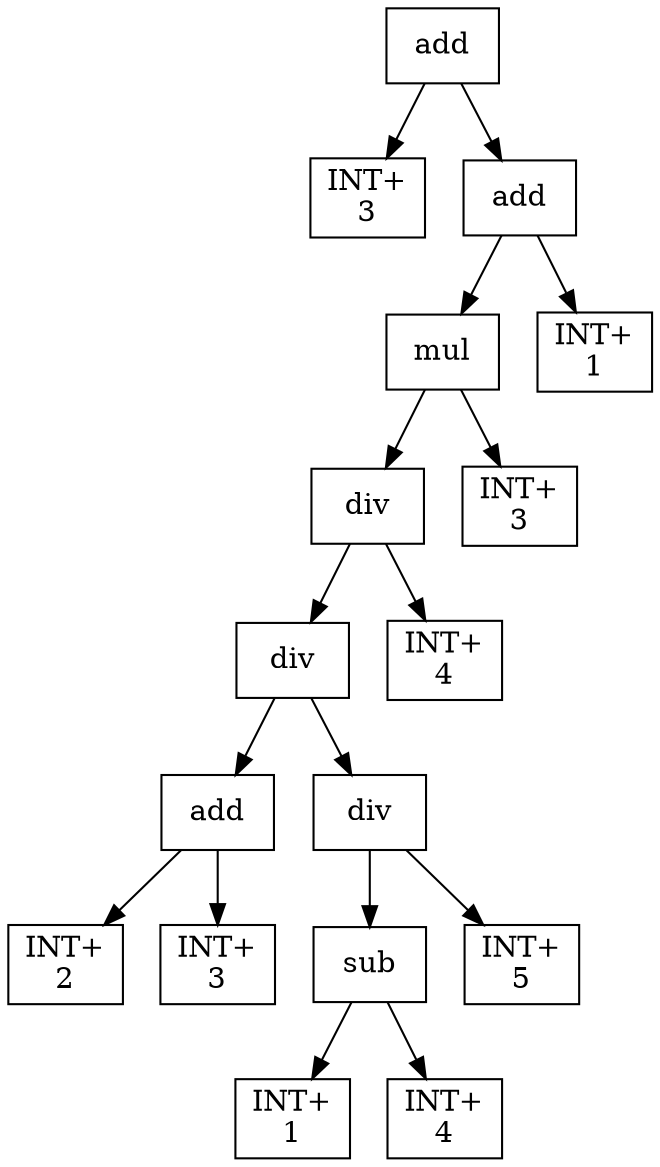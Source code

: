 digraph expr {
  node [shape=box];
  n1 [label="add"];
  n2 [label="INT+\n3"];
  n3 [label="add"];
  n4 [label="mul"];
  n5 [label="div"];
  n6 [label="div"];
  n7 [label="add"];
  n8 [label="INT+\n2"];
  n9 [label="INT+\n3"];
  n7 -> n8;
  n7 -> n9;
  n10 [label="div"];
  n11 [label="sub"];
  n12 [label="INT+\n1"];
  n13 [label="INT+\n4"];
  n11 -> n12;
  n11 -> n13;
  n14 [label="INT+\n5"];
  n10 -> n11;
  n10 -> n14;
  n6 -> n7;
  n6 -> n10;
  n15 [label="INT+\n4"];
  n5 -> n6;
  n5 -> n15;
  n16 [label="INT+\n3"];
  n4 -> n5;
  n4 -> n16;
  n17 [label="INT+\n1"];
  n3 -> n4;
  n3 -> n17;
  n1 -> n2;
  n1 -> n3;
}